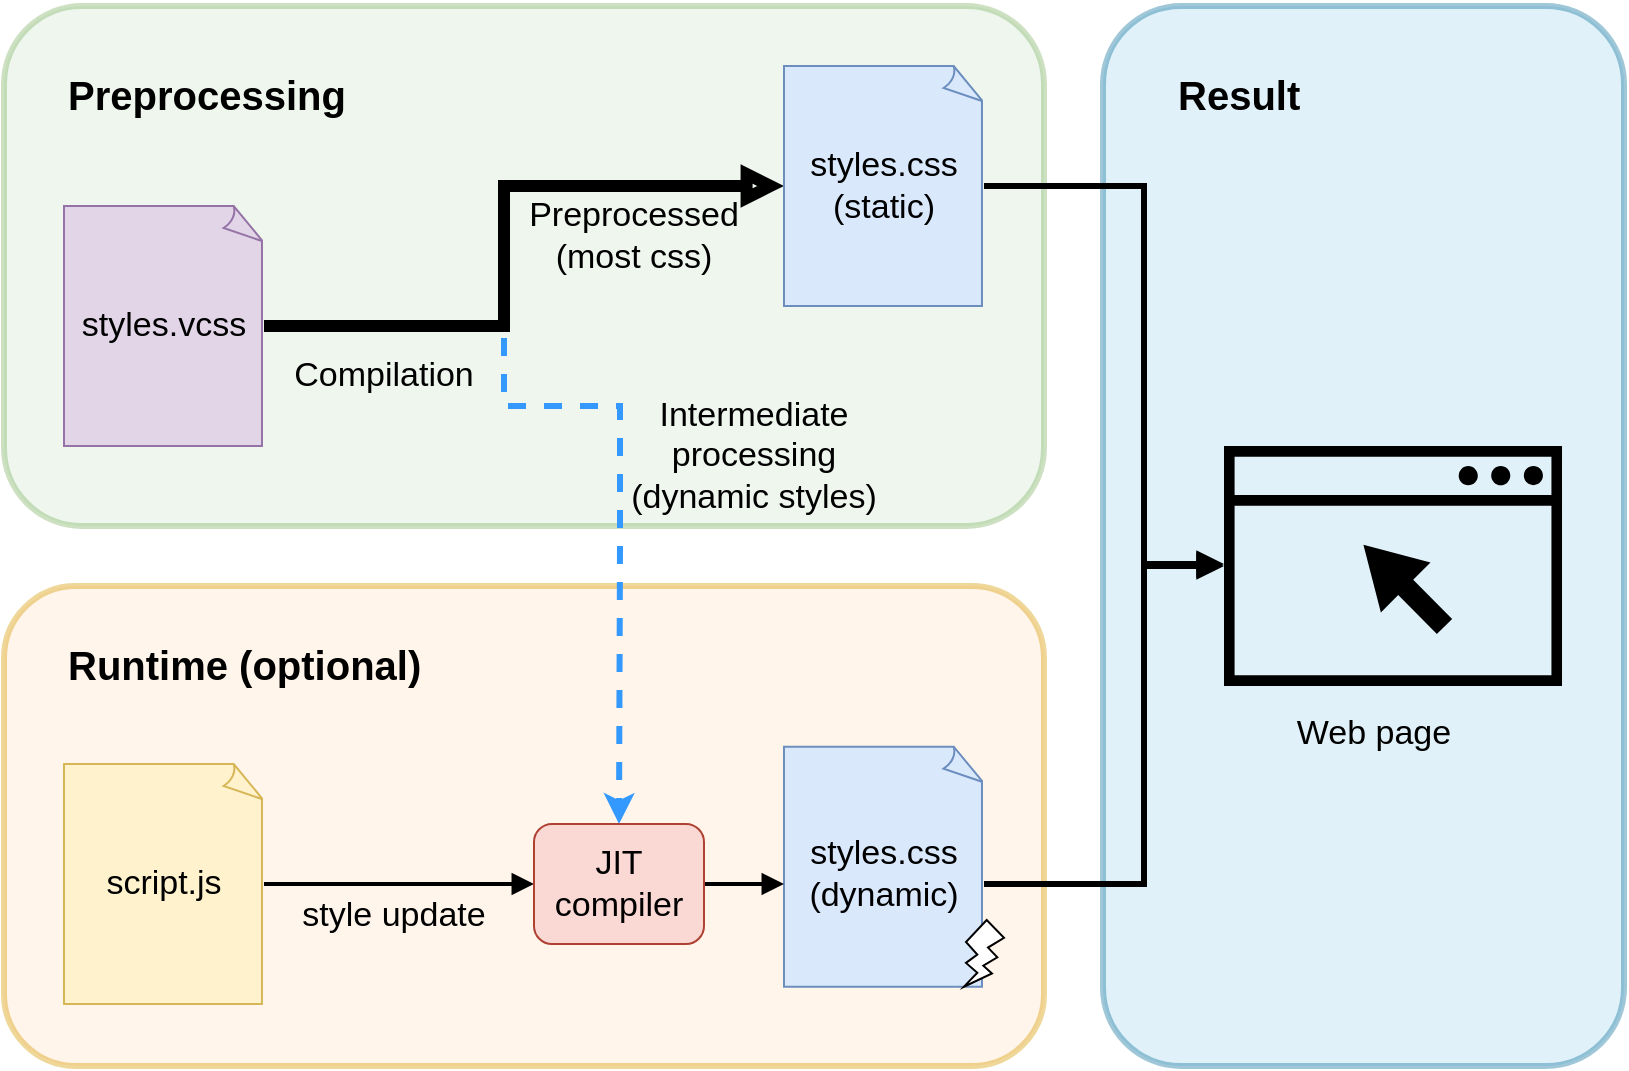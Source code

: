 <mxfile version="15.8.3" type="device"><diagram id="-s3dzH88nhEvUjlWsNoK" name="Page-1"><mxGraphModel dx="2059" dy="1112" grid="1" gridSize="10" guides="1" tooltips="1" connect="1" arrows="1" fold="1" page="1" pageScale="1" pageWidth="850" pageHeight="1100" math="0" shadow="0"><root><mxCell id="0"/><mxCell id="1" parent="0"/><mxCell id="JNbwjV29GUqHYnfprEW7-46" value="" style="rounded=1;whiteSpace=wrap;html=1;fontSize=17;fillColor=#b1ddf0;strokeWidth=3;strokeColor=#10739e;opacity=40;" vertex="1" parent="1"><mxGeometry x="569.51" y="60" width="260.49" height="530" as="geometry"/></mxCell><mxCell id="JNbwjV29GUqHYnfprEW7-45" value="" style="sketch=0;pointerEvents=1;shadow=0;dashed=0;html=1;strokeColor=none;fillColor=#000000;aspect=fixed;labelPosition=center;verticalLabelPosition=bottom;verticalAlign=top;align=center;outlineConnect=0;shape=mxgraph.vvd.web_browser;rounded=1;fontSize=20;" vertex="1" parent="1"><mxGeometry x="630" y="280" width="169.01" height="120" as="geometry"/></mxCell><mxCell id="JNbwjV29GUqHYnfprEW7-37" value="" style="rounded=1;whiteSpace=wrap;html=1;fontSize=17;fillColor=#d5e8d4;strokeWidth=3;strokeColor=#82b366;opacity=40;" vertex="1" parent="1"><mxGeometry x="20" y="60" width="520" height="260" as="geometry"/></mxCell><mxCell id="JNbwjV29GUqHYnfprEW7-35" value="" style="rounded=1;whiteSpace=wrap;html=1;fontSize=17;fillColor=#ffe6cc;strokeWidth=3;strokeColor=#d79b00;opacity=40;" vertex="1" parent="1"><mxGeometry x="20" y="350" width="520" height="240" as="geometry"/></mxCell><mxCell id="JNbwjV29GUqHYnfprEW7-21" style="edgeStyle=orthogonalEdgeStyle;rounded=0;orthogonalLoop=1;jettySize=auto;html=1;entryX=0.5;entryY=0;entryDx=0;entryDy=0;fontSize=17;strokeWidth=3;fillColor=#fff2cc;strokeColor=#3399FF;dashed=1;" edge="1" parent="1" source="JNbwjV29GUqHYnfprEW7-2" target="JNbwjV29GUqHYnfprEW7-31"><mxGeometry relative="1" as="geometry"><Array as="points"><mxPoint x="270" y="220"/><mxPoint x="270" y="260"/><mxPoint x="328" y="260"/><mxPoint x="328" y="330"/></Array></mxGeometry></mxCell><mxCell id="JNbwjV29GUqHYnfprEW7-2" value="" style="whiteSpace=wrap;html=1;shape=mxgraph.basic.document;fillColor=#e1d5e7;strokeColor=#9673a6;" vertex="1" parent="1"><mxGeometry x="50" y="160" width="100" height="120" as="geometry"/></mxCell><mxCell id="JNbwjV29GUqHYnfprEW7-20" style="edgeStyle=orthogonalEdgeStyle;rounded=0;orthogonalLoop=1;jettySize=auto;html=1;entryX=0;entryY=0.5;entryDx=0;entryDy=0;entryPerimeter=0;fontSize=17;strokeWidth=6;fillColor=#f5f5f5;strokeColor=#000000;gradientColor=#b3b3b3;endArrow=block;endFill=0;" edge="1" parent="1" target="JNbwjV29GUqHYnfprEW7-6"><mxGeometry relative="1" as="geometry"><mxPoint x="150" y="220" as="sourcePoint"/><Array as="points"><mxPoint x="270" y="220"/><mxPoint x="270" y="150"/></Array></mxGeometry></mxCell><mxCell id="JNbwjV29GUqHYnfprEW7-4" value="&lt;font style=&quot;font-size: 17px&quot;&gt;styles.vcss&lt;/font&gt;" style="text;html=1;strokeColor=none;fillColor=none;align=center;verticalAlign=middle;whiteSpace=wrap;rounded=0;" vertex="1" parent="1"><mxGeometry x="70" y="205" width="60" height="30" as="geometry"/></mxCell><mxCell id="JNbwjV29GUqHYnfprEW7-43" style="edgeStyle=orthogonalEdgeStyle;rounded=0;orthogonalLoop=1;jettySize=auto;html=1;fontSize=20;endArrow=block;endFill=1;strokeColor=#000000;strokeWidth=3;" edge="1" parent="1" source="JNbwjV29GUqHYnfprEW7-6"><mxGeometry relative="1" as="geometry"><mxPoint x="630" y="340" as="targetPoint"/><Array as="points"><mxPoint x="590" y="150"/><mxPoint x="590" y="340"/></Array></mxGeometry></mxCell><mxCell id="JNbwjV29GUqHYnfprEW7-6" value="" style="whiteSpace=wrap;html=1;shape=mxgraph.basic.document;fillColor=#dae8fc;strokeColor=#6c8ebf;" vertex="1" parent="1"><mxGeometry x="410" y="90" width="100" height="120" as="geometry"/></mxCell><mxCell id="JNbwjV29GUqHYnfprEW7-7" value="&lt;font style=&quot;font-size: 17px&quot;&gt;styles.css&lt;br&gt;(static)&lt;br&gt;&lt;/font&gt;" style="text;html=1;strokeColor=none;fillColor=none;align=center;verticalAlign=middle;whiteSpace=wrap;rounded=0;" vertex="1" parent="1"><mxGeometry x="430" y="135" width="60" height="30" as="geometry"/></mxCell><mxCell id="JNbwjV29GUqHYnfprEW7-44" style="edgeStyle=orthogonalEdgeStyle;rounded=0;orthogonalLoop=1;jettySize=auto;html=1;fontSize=20;endArrow=block;endFill=1;strokeColor=#000000;strokeWidth=3;" edge="1" parent="1"><mxGeometry relative="1" as="geometry"><mxPoint x="510" y="499" as="sourcePoint"/><mxPoint x="630" y="339" as="targetPoint"/><Array as="points"><mxPoint x="590" y="499"/><mxPoint x="590" y="339"/></Array></mxGeometry></mxCell><mxCell id="JNbwjV29GUqHYnfprEW7-8" value="" style="whiteSpace=wrap;html=1;shape=mxgraph.basic.document;fillColor=#dae8fc;strokeColor=#6c8ebf;" vertex="1" parent="1"><mxGeometry x="410" y="430.33" width="100" height="120" as="geometry"/></mxCell><mxCell id="JNbwjV29GUqHYnfprEW7-9" value="&lt;font style=&quot;font-size: 17px&quot;&gt;styles.css&lt;br&gt;(dynamic)&lt;br&gt;&lt;/font&gt;" style="text;html=1;strokeColor=none;fillColor=none;align=center;verticalAlign=middle;whiteSpace=wrap;rounded=0;" vertex="1" parent="1"><mxGeometry x="430" y="479" width="60" height="30" as="geometry"/></mxCell><mxCell id="JNbwjV29GUqHYnfprEW7-23" value="" style="verticalLabelPosition=bottom;verticalAlign=top;html=1;shape=mxgraph.basic.flash;fontSize=17;" vertex="1" parent="1"><mxGeometry x="500" y="517" width="20" height="33.33" as="geometry"/></mxCell><mxCell id="JNbwjV29GUqHYnfprEW7-32" style="edgeStyle=orthogonalEdgeStyle;rounded=0;orthogonalLoop=1;jettySize=auto;html=1;entryX=0;entryY=0.5;entryDx=0;entryDy=0;fontSize=17;strokeWidth=2;endArrow=block;endFill=1;" edge="1" parent="1" source="JNbwjV29GUqHYnfprEW7-24" target="JNbwjV29GUqHYnfprEW7-31"><mxGeometry relative="1" as="geometry"/></mxCell><mxCell id="JNbwjV29GUqHYnfprEW7-24" value="" style="whiteSpace=wrap;html=1;shape=mxgraph.basic.document;fillColor=#fff2cc;strokeColor=#d6b656;" vertex="1" parent="1"><mxGeometry x="50" y="439" width="100" height="120" as="geometry"/></mxCell><mxCell id="JNbwjV29GUqHYnfprEW7-25" value="&lt;span style=&quot;font-size: 17px&quot;&gt;script.js&lt;/span&gt;" style="text;html=1;strokeColor=none;fillColor=none;align=center;verticalAlign=middle;whiteSpace=wrap;rounded=0;" vertex="1" parent="1"><mxGeometry x="70" y="484" width="60" height="30" as="geometry"/></mxCell><mxCell id="JNbwjV29GUqHYnfprEW7-26" value="Compilation" style="text;html=1;strokeColor=none;fillColor=none;align=center;verticalAlign=middle;whiteSpace=wrap;rounded=0;fontSize=17;" vertex="1" parent="1"><mxGeometry x="180" y="230" width="60" height="30" as="geometry"/></mxCell><mxCell id="JNbwjV29GUqHYnfprEW7-27" value="Preprocessed (most css)" style="text;html=1;strokeColor=none;fillColor=none;align=center;verticalAlign=middle;whiteSpace=wrap;rounded=0;fontSize=17;" vertex="1" parent="1"><mxGeometry x="290" y="160" width="90" height="30" as="geometry"/></mxCell><mxCell id="JNbwjV29GUqHYnfprEW7-28" value="Intermediate processing&lt;br&gt;(dynamic styles)" style="text;html=1;strokeColor=none;fillColor=none;align=center;verticalAlign=middle;whiteSpace=wrap;rounded=0;fontSize=17;" vertex="1" parent="1"><mxGeometry x="330" y="270" width="130" height="30" as="geometry"/></mxCell><mxCell id="JNbwjV29GUqHYnfprEW7-30" value="style update" style="text;html=1;strokeColor=none;fillColor=none;align=center;verticalAlign=middle;whiteSpace=wrap;rounded=0;fontSize=17;" vertex="1" parent="1"><mxGeometry x="160" y="500" width="110" height="30" as="geometry"/></mxCell><mxCell id="JNbwjV29GUqHYnfprEW7-33" style="edgeStyle=orthogonalEdgeStyle;rounded=0;orthogonalLoop=1;jettySize=auto;html=1;entryX=0;entryY=0.572;entryDx=0;entryDy=0;entryPerimeter=0;fontSize=17;strokeWidth=2;endArrow=block;endFill=1;" edge="1" parent="1" source="JNbwjV29GUqHYnfprEW7-31" target="JNbwjV29GUqHYnfprEW7-8"><mxGeometry relative="1" as="geometry"/></mxCell><mxCell id="JNbwjV29GUqHYnfprEW7-31" value="JIT compiler" style="rounded=1;whiteSpace=wrap;html=1;fontSize=17;fillColor=#fad9d5;strokeColor=#ae4132;" vertex="1" parent="1"><mxGeometry x="285" y="469" width="85" height="60" as="geometry"/></mxCell><mxCell id="JNbwjV29GUqHYnfprEW7-36" value="&lt;h1&gt;&lt;font size=&quot;1&quot;&gt;&lt;b style=&quot;font-size: 20px&quot;&gt;Runtime (optional)&lt;/b&gt;&lt;/font&gt;&lt;/h1&gt;" style="text;html=1;strokeColor=none;fillColor=none;align=left;verticalAlign=middle;whiteSpace=wrap;rounded=0;fontSize=17;opacity=40;" vertex="1" parent="1"><mxGeometry x="50" y="370" width="200" height="30" as="geometry"/></mxCell><mxCell id="JNbwjV29GUqHYnfprEW7-39" value="&lt;h1&gt;&lt;span style=&quot;font-size: 20px&quot;&gt;Preprocessing&lt;/span&gt;&lt;/h1&gt;" style="text;html=1;strokeColor=none;fillColor=none;align=left;verticalAlign=middle;whiteSpace=wrap;rounded=0;fontSize=17;opacity=40;" vertex="1" parent="1"><mxGeometry x="50" y="85" width="190" height="30" as="geometry"/></mxCell><mxCell id="JNbwjV29GUqHYnfprEW7-41" value="&lt;font style=&quot;font-size: 17px&quot;&gt;Web page&lt;/font&gt;" style="text;html=1;strokeColor=none;fillColor=none;align=center;verticalAlign=middle;whiteSpace=wrap;rounded=0;" vertex="1" parent="1"><mxGeometry x="664.51" y="409" width="80" height="30" as="geometry"/></mxCell><mxCell id="JNbwjV29GUqHYnfprEW7-47" value="&lt;h1&gt;&lt;span style=&quot;font-size: 20px&quot;&gt;Result&lt;/span&gt;&lt;/h1&gt;" style="text;html=1;strokeColor=none;fillColor=none;align=left;verticalAlign=middle;whiteSpace=wrap;rounded=0;fontSize=17;opacity=40;" vertex="1" parent="1"><mxGeometry x="604.76" y="85" width="190" height="30" as="geometry"/></mxCell></root></mxGraphModel></diagram></mxfile>